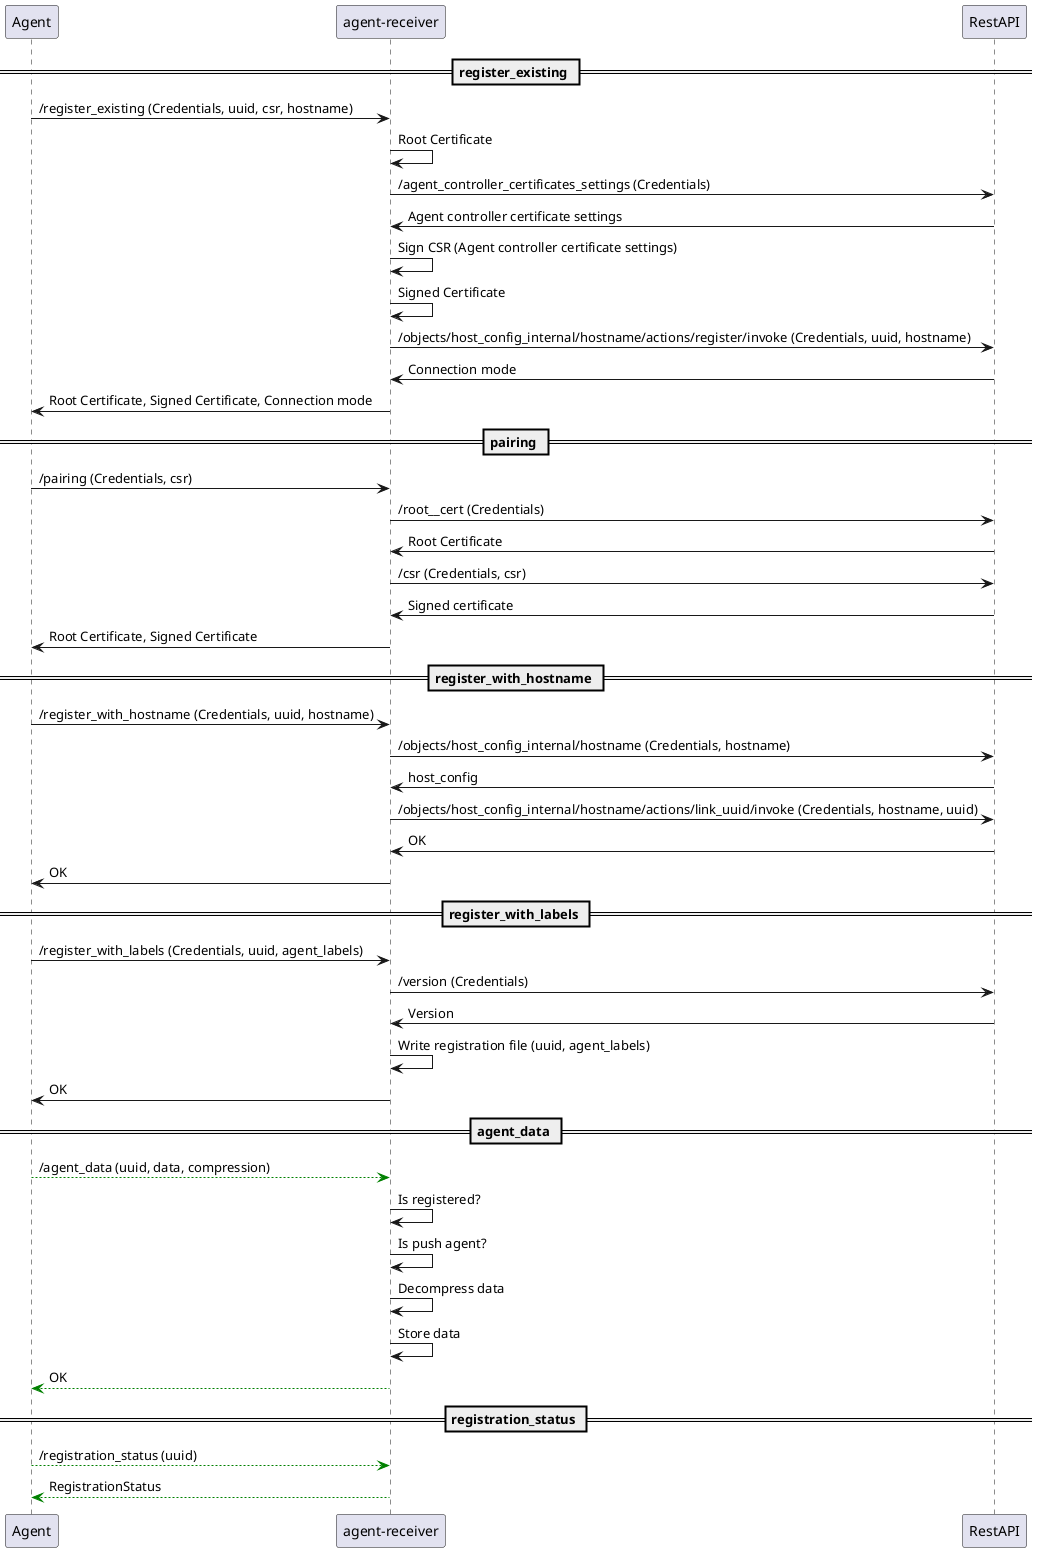 @startuml

participant Agent as agent
participant "agent-receiver" as agent_receiver
participant "RestAPI" as rest_api

== register_existing ==

agent -> agent_receiver: /register_existing (Credentials, uuid, csr, hostname)
agent_receiver -> agent_receiver: Root Certificate
agent_receiver -> rest_api: /agent_controller_certificates_settings (Credentials)
rest_api -> agent_receiver: Agent controller certificate settings
agent_receiver -> agent_receiver: Sign CSR (Agent controller certificate settings)
agent_receiver -> agent_receiver: Signed Certificate
agent_receiver -> rest_api: /objects/host_config_internal/hostname/actions/register/invoke (Credentials, uuid, hostname)
rest_api -> agent_receiver: Connection mode
agent_receiver -> agent: Root Certificate, Signed Certificate, Connection mode


== pairing ==

agent -> agent_receiver:  /pairing (Credentials, csr)
agent_receiver -> rest_api: /root__cert (Credentials)
rest_api -> agent_receiver: Root Certificate
agent_receiver -> rest_api: /csr (Credentials, csr)
rest_api -> agent_receiver: Signed certificate
agent_receiver -> agent: Root Certificate, Signed Certificate


== register_with_hostname ==

agent -> agent_receiver: /register_with_hostname (Credentials, uuid, hostname)
agent_receiver -> rest_api: /objects/host_config_internal/hostname (Credentials, hostname)
rest_api -> agent_receiver: host_config
agent_receiver -> rest_api: /objects/host_config_internal/hostname/actions/link_uuid/invoke (Credentials, hostname, uuid)
rest_api -> agent_receiver: OK
agent_receiver -> agent: OK


== register_with_labels ==

agent -> agent_receiver: /register_with_labels (Credentials, uuid, agent_labels)
agent_receiver -> rest_api: /version (Credentials)
rest_api -> agent_receiver: Version
agent_receiver -> agent_receiver: Write registration file (uuid, agent_labels)
agent_receiver -> agent: OK


== agent_data ==

agent -[#green]-> agent_receiver: /agent_data (uuid, data, compression)
agent_receiver -> agent_receiver: Is registered?
agent_receiver -> agent_receiver: Is push agent?
agent_receiver -> agent_receiver: Decompress data
agent_receiver -> agent_receiver: Store data
agent_receiver -[#green]-> agent: OK


== registration_status ==

agent -[#green]-> agent_receiver: /registration_status (uuid)
agent_receiver -[#green]-> agent: RegistrationStatus


@enduml
